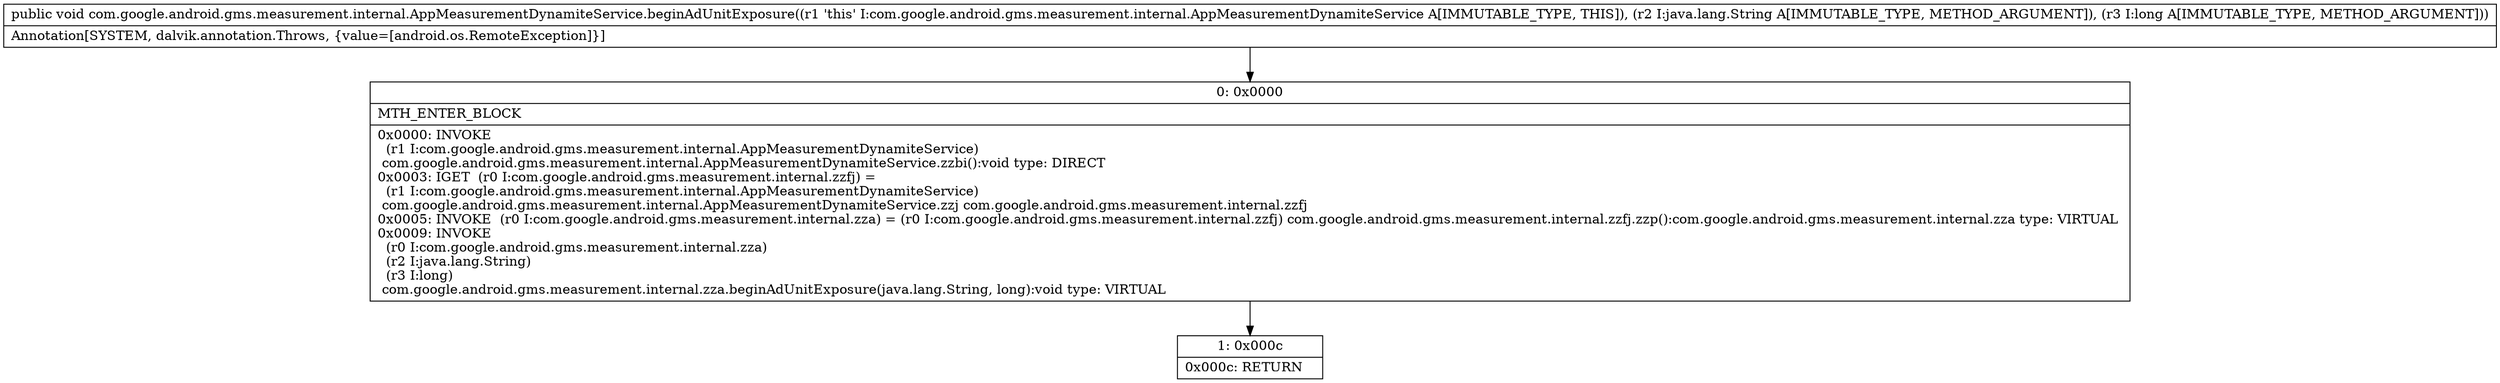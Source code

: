 digraph "CFG forcom.google.android.gms.measurement.internal.AppMeasurementDynamiteService.beginAdUnitExposure(Ljava\/lang\/String;J)V" {
Node_0 [shape=record,label="{0\:\ 0x0000|MTH_ENTER_BLOCK\l|0x0000: INVOKE  \l  (r1 I:com.google.android.gms.measurement.internal.AppMeasurementDynamiteService)\l com.google.android.gms.measurement.internal.AppMeasurementDynamiteService.zzbi():void type: DIRECT \l0x0003: IGET  (r0 I:com.google.android.gms.measurement.internal.zzfj) = \l  (r1 I:com.google.android.gms.measurement.internal.AppMeasurementDynamiteService)\l com.google.android.gms.measurement.internal.AppMeasurementDynamiteService.zzj com.google.android.gms.measurement.internal.zzfj \l0x0005: INVOKE  (r0 I:com.google.android.gms.measurement.internal.zza) = (r0 I:com.google.android.gms.measurement.internal.zzfj) com.google.android.gms.measurement.internal.zzfj.zzp():com.google.android.gms.measurement.internal.zza type: VIRTUAL \l0x0009: INVOKE  \l  (r0 I:com.google.android.gms.measurement.internal.zza)\l  (r2 I:java.lang.String)\l  (r3 I:long)\l com.google.android.gms.measurement.internal.zza.beginAdUnitExposure(java.lang.String, long):void type: VIRTUAL \l}"];
Node_1 [shape=record,label="{1\:\ 0x000c|0x000c: RETURN   \l}"];
MethodNode[shape=record,label="{public void com.google.android.gms.measurement.internal.AppMeasurementDynamiteService.beginAdUnitExposure((r1 'this' I:com.google.android.gms.measurement.internal.AppMeasurementDynamiteService A[IMMUTABLE_TYPE, THIS]), (r2 I:java.lang.String A[IMMUTABLE_TYPE, METHOD_ARGUMENT]), (r3 I:long A[IMMUTABLE_TYPE, METHOD_ARGUMENT]))  | Annotation[SYSTEM, dalvik.annotation.Throws, \{value=[android.os.RemoteException]\}]\l}"];
MethodNode -> Node_0;
Node_0 -> Node_1;
}

